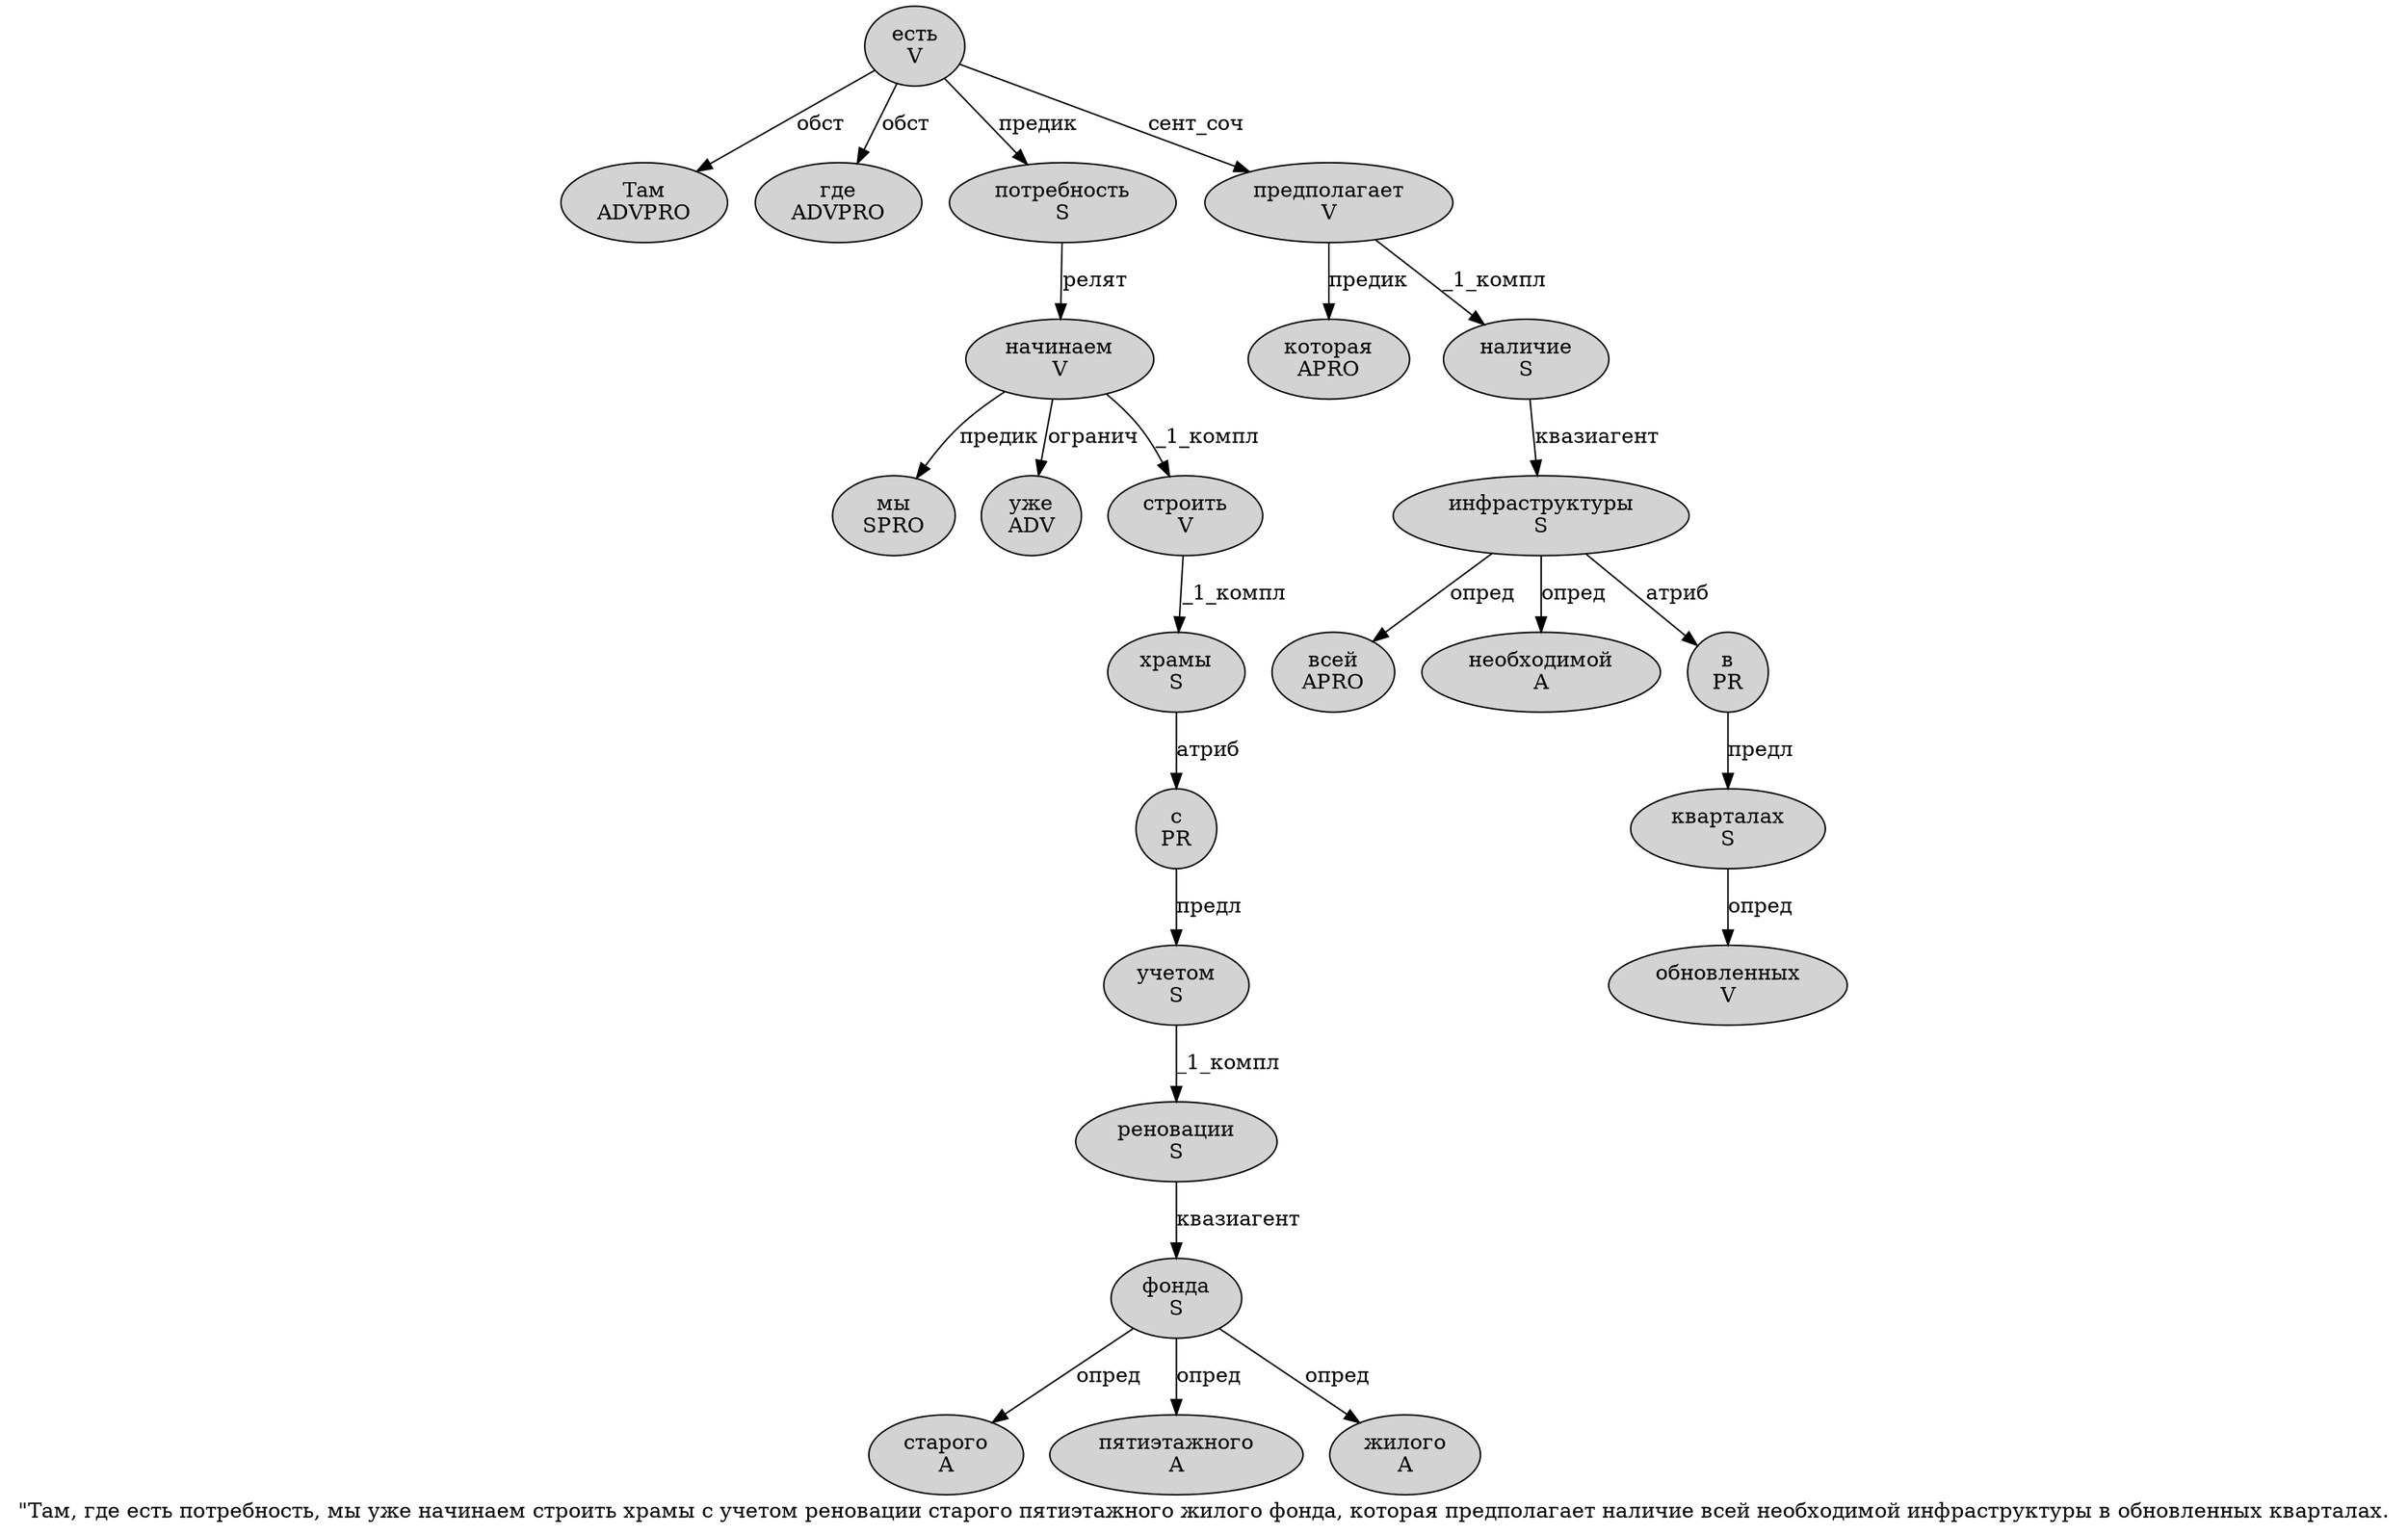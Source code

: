 digraph SENTENCE_145 {
	graph [label="\"Там, где есть потребность, мы уже начинаем строить храмы с учетом реновации старого пятиэтажного жилого фонда, которая предполагает наличие всей необходимой инфраструктуры в обновленных кварталах."]
	node [style=filled]
		1 [label="Там
ADVPRO" color="" fillcolor=lightgray penwidth=1 shape=ellipse]
		3 [label="где
ADVPRO" color="" fillcolor=lightgray penwidth=1 shape=ellipse]
		4 [label="есть
V" color="" fillcolor=lightgray penwidth=1 shape=ellipse]
		5 [label="потребность
S" color="" fillcolor=lightgray penwidth=1 shape=ellipse]
		7 [label="мы
SPRO" color="" fillcolor=lightgray penwidth=1 shape=ellipse]
		8 [label="уже
ADV" color="" fillcolor=lightgray penwidth=1 shape=ellipse]
		9 [label="начинаем
V" color="" fillcolor=lightgray penwidth=1 shape=ellipse]
		10 [label="строить
V" color="" fillcolor=lightgray penwidth=1 shape=ellipse]
		11 [label="храмы
S" color="" fillcolor=lightgray penwidth=1 shape=ellipse]
		12 [label="с
PR" color="" fillcolor=lightgray penwidth=1 shape=ellipse]
		13 [label="учетом
S" color="" fillcolor=lightgray penwidth=1 shape=ellipse]
		14 [label="реновации
S" color="" fillcolor=lightgray penwidth=1 shape=ellipse]
		15 [label="старого
A" color="" fillcolor=lightgray penwidth=1 shape=ellipse]
		16 [label="пятиэтажного
A" color="" fillcolor=lightgray penwidth=1 shape=ellipse]
		17 [label="жилого
A" color="" fillcolor=lightgray penwidth=1 shape=ellipse]
		18 [label="фонда
S" color="" fillcolor=lightgray penwidth=1 shape=ellipse]
		20 [label="которая
APRO" color="" fillcolor=lightgray penwidth=1 shape=ellipse]
		21 [label="предполагает
V" color="" fillcolor=lightgray penwidth=1 shape=ellipse]
		22 [label="наличие
S" color="" fillcolor=lightgray penwidth=1 shape=ellipse]
		23 [label="всей
APRO" color="" fillcolor=lightgray penwidth=1 shape=ellipse]
		24 [label="необходимой
A" color="" fillcolor=lightgray penwidth=1 shape=ellipse]
		25 [label="инфраструктуры
S" color="" fillcolor=lightgray penwidth=1 shape=ellipse]
		26 [label="в
PR" color="" fillcolor=lightgray penwidth=1 shape=ellipse]
		27 [label="обновленных
V" color="" fillcolor=lightgray penwidth=1 shape=ellipse]
		28 [label="кварталах
S" color="" fillcolor=lightgray penwidth=1 shape=ellipse]
			14 -> 18 [label="квазиагент"]
			10 -> 11 [label="_1_компл"]
			11 -> 12 [label="атриб"]
			28 -> 27 [label="опред"]
			9 -> 7 [label="предик"]
			9 -> 8 [label="огранич"]
			9 -> 10 [label="_1_компл"]
			4 -> 1 [label="обст"]
			4 -> 3 [label="обст"]
			4 -> 5 [label="предик"]
			4 -> 21 [label="сент_соч"]
			22 -> 25 [label="квазиагент"]
			25 -> 23 [label="опред"]
			25 -> 24 [label="опред"]
			25 -> 26 [label="атриб"]
			5 -> 9 [label="релят"]
			13 -> 14 [label="_1_компл"]
			18 -> 15 [label="опред"]
			18 -> 16 [label="опред"]
			18 -> 17 [label="опред"]
			26 -> 28 [label="предл"]
			12 -> 13 [label="предл"]
			21 -> 20 [label="предик"]
			21 -> 22 [label="_1_компл"]
}